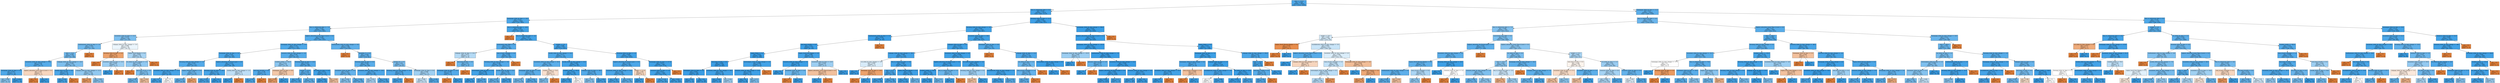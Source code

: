 digraph Tree {
node [shape=box, style="filled", color="black"] ;
0 [label="date <= 115.0\ngini = 0.166\nsamples = 26924\nvalue = [2456, 24468]", fillcolor="#399de5e5"] ;
1 [label="due_vs_submission_date <= 0.5\ngini = 0.101\nsamples = 15974\nvalue = [854, 15120]", fillcolor="#399de5f1"] ;
0 -> 1 [labeldistance=2.5, labelangle=45, headlabel="True"] ;
2 [label="homepage_clicks_by_days <= 10.5\ngini = 0.151\nsamples = 8588\nvalue = [705, 7883]", fillcolor="#399de5e8"] ;
1 -> 2 ;
3 [label="due_vs_submission_date <= -7.5\ngini = 0.229\nsamples = 2860\nvalue = [378, 2482]", fillcolor="#399de5d8"] ;
2 -> 3 ;
4 [label="oucontent_clicks_by_days <= 12.5\ngini = 0.379\nsamples = 295\nvalue = [75, 220]", fillcolor="#399de5a8"] ;
3 -> 4 ;
5 [label="ouelluminate_clicks_by_days <= 1.0\ngini = 0.345\nsamples = 257\nvalue = [57, 200]", fillcolor="#399de5b6"] ;
4 -> 5 ;
6 [label="date <= 52.0\ngini = 0.338\nsamples = 255\nvalue = [55, 200]", fillcolor="#399de5b9"] ;
5 -> 6 ;
7 [label="oucontent_clicks_by_days_change <= 10.5\ngini = 0.216\nsamples = 81\nvalue = [10, 71]", fillcolor="#399de5db"] ;
6 -> 7 ;
8 [label="homepage_clicks_by_days <= 0.5\ngini = 0.167\nsamples = 76\nvalue = [7, 69]", fillcolor="#399de5e5"] ;
7 -> 8 ;
9 [label="gini = 0.408\nsamples = 21\nvalue = [6, 15]", fillcolor="#399de599"] ;
8 -> 9 ;
10 [label="gini = 0.036\nsamples = 55\nvalue = [1, 54]", fillcolor="#399de5fa"] ;
8 -> 10 ;
11 [label="highest_education_Lower Than A Level <= 0.5\ngini = 0.48\nsamples = 5\nvalue = [3, 2]", fillcolor="#e5813955"] ;
7 -> 11 ;
12 [label="gini = 0.0\nsamples = 3\nvalue = [3, 0]", fillcolor="#e58139ff"] ;
11 -> 12 ;
13 [label="gini = 0.0\nsamples = 2\nvalue = [0, 2]", fillcolor="#399de5ff"] ;
11 -> 13 ;
14 [label="subpage_clicks_by_days_change <= -13.5\ngini = 0.383\nsamples = 174\nvalue = [45, 129]", fillcolor="#399de5a6"] ;
6 -> 14 ;
15 [label="ouwiki_clicks_by_days <= 4.5\ngini = 0.153\nsamples = 36\nvalue = [3, 33]", fillcolor="#399de5e8"] ;
14 -> 15 ;
16 [label="gini = 0.108\nsamples = 35\nvalue = [2, 33]", fillcolor="#399de5f0"] ;
15 -> 16 ;
17 [label="gini = 0.0\nsamples = 1\nvalue = [1, 0]", fillcolor="#e58139ff"] ;
15 -> 17 ;
18 [label="subpage_clicks_by_days_change <= -11.5\ngini = 0.423\nsamples = 138\nvalue = [42, 96]", fillcolor="#399de58f"] ;
14 -> 18 ;
19 [label="gini = 0.278\nsamples = 6\nvalue = [5, 1]", fillcolor="#e58139cc"] ;
18 -> 19 ;
20 [label="gini = 0.403\nsamples = 132\nvalue = [37, 95]", fillcolor="#399de59c"] ;
18 -> 20 ;
21 [label="gini = 0.0\nsamples = 2\nvalue = [2, 0]", fillcolor="#e58139ff"] ;
5 -> 21 ;
22 [label="subpage_clicks_by_days_change <= -5.0\ngini = 0.499\nsamples = 38\nvalue = [18, 20]", fillcolor="#399de519"] ;
4 -> 22 ;
23 [label="forumng_clicks_by_days <= 0.5\ngini = 0.32\nsamples = 10\nvalue = [8, 2]", fillcolor="#e58139bf"] ;
22 -> 23 ;
24 [label="gini = 0.0\nsamples = 7\nvalue = [7, 0]", fillcolor="#e58139ff"] ;
23 -> 24 ;
25 [label="oucontent_clicks_by_days <= 13.5\ngini = 0.444\nsamples = 3\nvalue = [1, 2]", fillcolor="#399de57f"] ;
23 -> 25 ;
26 [label="gini = 0.0\nsamples = 2\nvalue = [0, 2]", fillcolor="#399de5ff"] ;
25 -> 26 ;
27 [label="gini = 0.0\nsamples = 1\nvalue = [1, 0]", fillcolor="#e58139ff"] ;
25 -> 27 ;
28 [label="region_South Region <= 0.5\ngini = 0.459\nsamples = 28\nvalue = [10, 18]", fillcolor="#399de571"] ;
22 -> 28 ;
29 [label="url_clicks_by_days_change <= -1.0\ngini = 0.426\nsamples = 26\nvalue = [8, 18]", fillcolor="#399de58e"] ;
28 -> 29 ;
30 [label="gini = 0.0\nsamples = 2\nvalue = [2, 0]", fillcolor="#e58139ff"] ;
29 -> 30 ;
31 [label="age_band_35-55 <= 0.5\ngini = 0.375\nsamples = 24\nvalue = [6, 18]", fillcolor="#399de5aa"] ;
29 -> 31 ;
32 [label="gini = 0.308\nsamples = 21\nvalue = [4, 17]", fillcolor="#399de5c3"] ;
31 -> 32 ;
33 [label="gini = 0.444\nsamples = 3\nvalue = [2, 1]", fillcolor="#e581397f"] ;
31 -> 33 ;
34 [label="gini = 0.0\nsamples = 2\nvalue = [2, 0]", fillcolor="#e58139ff"] ;
28 -> 34 ;
35 [label="highest_education_Lower Than A Level <= 0.5\ngini = 0.208\nsamples = 2565\nvalue = [303, 2262]", fillcolor="#399de5dd"] ;
3 -> 35 ;
36 [label="homepage_clicks_by_days_change <= -0.5\ngini = 0.179\nsamples = 1756\nvalue = [175, 1581]", fillcolor="#399de5e3"] ;
35 -> 36 ;
37 [label="homepage_clicks_by_days <= 3.5\ngini = 0.145\nsamples = 1031\nvalue = [81, 950]", fillcolor="#399de5e9"] ;
36 -> 37 ;
38 [label="forumng_clicks_by_days_change <= -1.5\ngini = 0.207\nsamples = 273\nvalue = [32, 241]", fillcolor="#399de5dd"] ;
37 -> 38 ;
39 [label="oucontent_clicks_by_days_change <= 11.5\ngini = 0.111\nsamples = 153\nvalue = [9, 144]", fillcolor="#399de5ef"] ;
38 -> 39 ;
40 [label="gini = 0.1\nsamples = 151\nvalue = [8, 143]", fillcolor="#399de5f1"] ;
39 -> 40 ;
41 [label="gini = 0.5\nsamples = 2\nvalue = [1, 1]", fillcolor="#e5813900"] ;
39 -> 41 ;
42 [label="region_Yorkshire Region <= 0.5\ngini = 0.31\nsamples = 120\nvalue = [23, 97]", fillcolor="#399de5c3"] ;
38 -> 42 ;
43 [label="gini = 0.276\nsamples = 115\nvalue = [19, 96]", fillcolor="#399de5cd"] ;
42 -> 43 ;
44 [label="gini = 0.32\nsamples = 5\nvalue = [4, 1]", fillcolor="#e58139bf"] ;
42 -> 44 ;
45 [label="highest_education_No Formal quals <= 0.5\ngini = 0.121\nsamples = 758\nvalue = [49, 709]", fillcolor="#399de5ed"] ;
37 -> 45 ;
46 [label="forumng_clicks_by_days <= 14.5\ngini = 0.117\nsamples = 753\nvalue = [47, 706]", fillcolor="#399de5ee"] ;
45 -> 46 ;
47 [label="gini = 0.129\nsamples = 678\nvalue = [47, 631]", fillcolor="#399de5ec"] ;
46 -> 47 ;
48 [label="gini = 0.0\nsamples = 75\nvalue = [0, 75]", fillcolor="#399de5ff"] ;
46 -> 48 ;
49 [label="ouwiki_clicks_by_days_change <= -1.5\ngini = 0.48\nsamples = 5\nvalue = [2, 3]", fillcolor="#399de555"] ;
45 -> 49 ;
50 [label="gini = 0.0\nsamples = 3\nvalue = [0, 3]", fillcolor="#399de5ff"] ;
49 -> 50 ;
51 [label="gini = 0.0\nsamples = 2\nvalue = [2, 0]", fillcolor="#e58139ff"] ;
49 -> 51 ;
52 [label="resource_clicks_by_days_change <= -2.5\ngini = 0.226\nsamples = 725\nvalue = [94, 631]", fillcolor="#399de5d9"] ;
36 -> 52 ;
53 [label="studied_credits <= 105.0\ngini = 0.414\nsamples = 41\nvalue = [12, 29]", fillcolor="#399de595"] ;
52 -> 53 ;
54 [label="imd_band_80-90% <= 0.5\ngini = 0.198\nsamples = 27\nvalue = [3, 24]", fillcolor="#399de5df"] ;
53 -> 54 ;
55 [label="gini = 0.142\nsamples = 26\nvalue = [2, 24]", fillcolor="#399de5ea"] ;
54 -> 55 ;
56 [label="gini = 0.0\nsamples = 1\nvalue = [1, 0]", fillcolor="#e58139ff"] ;
54 -> 56 ;
57 [label="homepage_clicks_by_days <= 9.0\ngini = 0.459\nsamples = 14\nvalue = [9, 5]", fillcolor="#e5813971"] ;
53 -> 57 ;
58 [label="gini = 0.298\nsamples = 11\nvalue = [9, 2]", fillcolor="#e58139c6"] ;
57 -> 58 ;
59 [label="gini = 0.0\nsamples = 3\nvalue = [0, 3]", fillcolor="#399de5ff"] ;
57 -> 59 ;
60 [label="forumng_clicks_by_days <= 10.5\ngini = 0.211\nsamples = 684\nvalue = [82, 602]", fillcolor="#399de5dc"] ;
52 -> 60 ;
61 [label="weight <= 6.25\ngini = 0.234\nsamples = 577\nvalue = [78, 499]", fillcolor="#399de5d7"] ;
60 -> 61 ;
62 [label="gini = 0.141\nsamples = 196\nvalue = [15, 181]", fillcolor="#399de5ea"] ;
61 -> 62 ;
63 [label="gini = 0.276\nsamples = 381\nvalue = [63, 318]", fillcolor="#399de5cc"] ;
61 -> 63 ;
64 [label="url_clicks_by_days <= 6.5\ngini = 0.072\nsamples = 107\nvalue = [4, 103]", fillcolor="#399de5f5"] ;
60 -> 64 ;
65 [label="gini = 0.038\nsamples = 104\nvalue = [2, 102]", fillcolor="#399de5fa"] ;
64 -> 65 ;
66 [label="gini = 0.444\nsamples = 3\nvalue = [2, 1]", fillcolor="#e581397f"] ;
64 -> 66 ;
67 [label="ouelluminate_clicks_by_days_change <= -6.5\ngini = 0.266\nsamples = 809\nvalue = [128, 681]", fillcolor="#399de5cf"] ;
35 -> 67 ;
68 [label="gini = 0.0\nsamples = 2\nvalue = [2, 0]", fillcolor="#e58139ff"] ;
67 -> 68 ;
69 [label="disability_Y <= 0.5\ngini = 0.264\nsamples = 807\nvalue = [126, 681]", fillcolor="#399de5d0"] ;
67 -> 69 ;
70 [label="forumng_clicks_by_days <= 0.5\ngini = 0.242\nsamples = 697\nvalue = [98, 599]", fillcolor="#399de5d5"] ;
69 -> 70 ;
71 [label="oucontent_clicks_by_days <= 0.5\ngini = 0.287\nsamples = 409\nvalue = [71, 338]", fillcolor="#399de5c9"] ;
70 -> 71 ;
72 [label="gini = 0.404\nsamples = 89\nvalue = [25, 64]", fillcolor="#399de59b"] ;
71 -> 72 ;
73 [label="gini = 0.246\nsamples = 320\nvalue = [46, 274]", fillcolor="#399de5d4"] ;
71 -> 73 ;
74 [label="oucontent_clicks_by_days_change <= -20.5\ngini = 0.17\nsamples = 288\nvalue = [27, 261]", fillcolor="#399de5e5"] ;
70 -> 74 ;
75 [label="gini = 0.455\nsamples = 20\nvalue = [7, 13]", fillcolor="#399de576"] ;
74 -> 75 ;
76 [label="gini = 0.138\nsamples = 268\nvalue = [20, 248]", fillcolor="#399de5ea"] ;
74 -> 76 ;
77 [label="gender_M <= 0.5\ngini = 0.38\nsamples = 110\nvalue = [28, 82]", fillcolor="#399de5a8"] ;
69 -> 77 ;
78 [label="forumng_clicks_by_days_change <= 14.5\ngini = 0.184\nsamples = 39\nvalue = [4, 35]", fillcolor="#399de5e2"] ;
77 -> 78 ;
79 [label="gini = 0.102\nsamples = 37\nvalue = [2, 35]", fillcolor="#399de5f0"] ;
78 -> 79 ;
80 [label="gini = 0.0\nsamples = 2\nvalue = [2, 0]", fillcolor="#e58139ff"] ;
78 -> 80 ;
81 [label="homepage_clicks_by_days <= 8.5\ngini = 0.448\nsamples = 71\nvalue = [24, 47]", fillcolor="#399de57d"] ;
77 -> 81 ;
82 [label="gini = 0.486\nsamples = 53\nvalue = [22, 31]", fillcolor="#399de54a"] ;
81 -> 82 ;
83 [label="gini = 0.198\nsamples = 18\nvalue = [2, 16]", fillcolor="#399de5df"] ;
81 -> 83 ;
84 [label="due_vs_submission_date <= -40.5\ngini = 0.108\nsamples = 5728\nvalue = [327, 5401]", fillcolor="#399de5f0"] ;
2 -> 84 ;
85 [label="gini = 0.0\nsamples = 3\nvalue = [3, 0]", fillcolor="#e58139ff"] ;
84 -> 85 ;
86 [label="due_vs_submission_date <= -4.5\ngini = 0.107\nsamples = 5725\nvalue = [324, 5401]", fillcolor="#399de5f0"] ;
84 -> 86 ;
87 [label="assessment_type_TMA <= 0.5\ngini = 0.212\nsamples = 414\nvalue = [50, 364]", fillcolor="#399de5dc"] ;
86 -> 87 ;
88 [label="subpage_clicks_by_days <= 10.5\ngini = 0.473\nsamples = 13\nvalue = [5, 8]", fillcolor="#399de560"] ;
87 -> 88 ;
89 [label="gini = 0.0\nsamples = 3\nvalue = [3, 0]", fillcolor="#e58139ff"] ;
88 -> 89 ;
90 [label="imd_band_80-90% <= 0.5\ngini = 0.32\nsamples = 10\nvalue = [2, 8]", fillcolor="#399de5bf"] ;
88 -> 90 ;
91 [label="homepage_clicks_by_days <= 13.5\ngini = 0.198\nsamples = 9\nvalue = [1, 8]", fillcolor="#399de5df"] ;
90 -> 91 ;
92 [label="gini = 0.0\nsamples = 1\nvalue = [1, 0]", fillcolor="#e58139ff"] ;
91 -> 92 ;
93 [label="gini = 0.0\nsamples = 8\nvalue = [0, 8]", fillcolor="#399de5ff"] ;
91 -> 93 ;
94 [label="gini = 0.0\nsamples = 1\nvalue = [1, 0]", fillcolor="#e58139ff"] ;
90 -> 94 ;
95 [label="num_of_prev_attempts <= 4.5\ngini = 0.199\nsamples = 401\nvalue = [45, 356]", fillcolor="#399de5df"] ;
87 -> 95 ;
96 [label="forumng_clicks_by_days_change <= -8.5\ngini = 0.196\nsamples = 400\nvalue = [44, 356]", fillcolor="#399de5df"] ;
95 -> 96 ;
97 [label="externalquiz_clicks_by_days <= 0.5\ngini = 0.066\nsamples = 88\nvalue = [3, 85]", fillcolor="#399de5f6"] ;
96 -> 97 ;
98 [label="gini = 0.0\nsamples = 61\nvalue = [0, 61]", fillcolor="#399de5ff"] ;
97 -> 98 ;
99 [label="gini = 0.198\nsamples = 27\nvalue = [3, 24]", fillcolor="#399de5df"] ;
97 -> 99 ;
100 [label="ouwiki_clicks_by_days <= 6.5\ngini = 0.228\nsamples = 312\nvalue = [41, 271]", fillcolor="#399de5d8"] ;
96 -> 100 ;
101 [label="gini = 0.278\nsamples = 216\nvalue = [36, 180]", fillcolor="#399de5cc"] ;
100 -> 101 ;
102 [label="gini = 0.099\nsamples = 96\nvalue = [5, 91]", fillcolor="#399de5f1"] ;
100 -> 102 ;
103 [label="gini = 0.0\nsamples = 1\nvalue = [1, 0]", fillcolor="#e58139ff"] ;
95 -> 103 ;
104 [label="weight <= 2.5\ngini = 0.098\nsamples = 5311\nvalue = [274, 5037]", fillcolor="#399de5f1"] ;
86 -> 104 ;
105 [label="ouwiki_clicks_by_days_change <= 10.5\ngini = 0.177\nsamples = 752\nvalue = [74, 678]", fillcolor="#399de5e3"] ;
104 -> 105 ;
106 [label="oucontent_clicks_by_days_change <= 50.5\ngini = 0.25\nsamples = 383\nvalue = [56, 327]", fillcolor="#399de5d3"] ;
105 -> 106 ;
107 [label="homepage_clicks_by_days <= 15.5\ngini = 0.238\nsamples = 376\nvalue = [52, 324]", fillcolor="#399de5d6"] ;
106 -> 107 ;
108 [label="gini = 0.347\nsamples = 85\nvalue = [19, 66]", fillcolor="#399de5b6"] ;
107 -> 108 ;
109 [label="gini = 0.201\nsamples = 291\nvalue = [33, 258]", fillcolor="#399de5de"] ;
107 -> 109 ;
110 [label="studied_credits <= 75.0\ngini = 0.49\nsamples = 7\nvalue = [4, 3]", fillcolor="#e5813940"] ;
106 -> 110 ;
111 [label="gini = 0.375\nsamples = 4\nvalue = [1, 3]", fillcolor="#399de5aa"] ;
110 -> 111 ;
112 [label="gini = 0.0\nsamples = 3\nvalue = [3, 0]", fillcolor="#e58139ff"] ;
110 -> 112 ;
113 [label="ouwiki_clicks_by_days_change <= 33.5\ngini = 0.093\nsamples = 369\nvalue = [18, 351]", fillcolor="#399de5f2"] ;
105 -> 113 ;
114 [label="studied_credits <= 255.0\ngini = 0.055\nsamples = 283\nvalue = [8, 275]", fillcolor="#399de5f8"] ;
113 -> 114 ;
115 [label="gini = 0.049\nsamples = 281\nvalue = [7, 274]", fillcolor="#399de5f8"] ;
114 -> 115 ;
116 [label="gini = 0.5\nsamples = 2\nvalue = [1, 1]", fillcolor="#e5813900"] ;
114 -> 116 ;
117 [label="subpage_clicks_by_days <= 36.5\ngini = 0.206\nsamples = 86\nvalue = [10, 76]", fillcolor="#399de5dd"] ;
113 -> 117 ;
118 [label="gini = 0.403\nsamples = 25\nvalue = [7, 18]", fillcolor="#399de59c"] ;
117 -> 118 ;
119 [label="gini = 0.094\nsamples = 61\nvalue = [3, 58]", fillcolor="#399de5f2"] ;
117 -> 119 ;
120 [label="forumng_clicks_by_days <= 1.5\ngini = 0.084\nsamples = 4559\nvalue = [200, 4359]", fillcolor="#399de5f3"] ;
104 -> 120 ;
121 [label="highest_education_No Formal quals <= 0.5\ngini = 0.151\nsamples = 692\nvalue = [57, 635]", fillcolor="#399de5e8"] ;
120 -> 121 ;
122 [label="oucontent_clicks_by_days_change <= 13.5\ngini = 0.145\nsamples = 687\nvalue = [54, 633]", fillcolor="#399de5e9"] ;
121 -> 122 ;
123 [label="gini = 0.104\nsamples = 507\nvalue = [28, 479]", fillcolor="#399de5f0"] ;
122 -> 123 ;
124 [label="gini = 0.247\nsamples = 180\nvalue = [26, 154]", fillcolor="#399de5d4"] ;
122 -> 124 ;
125 [label="weight <= 11.25\ngini = 0.48\nsamples = 5\nvalue = [3, 2]", fillcolor="#e5813955"] ;
121 -> 125 ;
126 [label="gini = 0.0\nsamples = 2\nvalue = [0, 2]", fillcolor="#399de5ff"] ;
125 -> 126 ;
127 [label="gini = 0.0\nsamples = 3\nvalue = [3, 0]", fillcolor="#e58139ff"] ;
125 -> 127 ;
128 [label="homepage_clicks_by_days <= 577.0\ngini = 0.071\nsamples = 3867\nvalue = [143, 3724]", fillcolor="#399de5f5"] ;
120 -> 128 ;
129 [label="resource_clicks_by_days <= 2.5\ngini = 0.071\nsamples = 3866\nvalue = [142, 3724]", fillcolor="#399de5f5"] ;
128 -> 129 ;
130 [label="gini = 0.118\nsamples = 953\nvalue = [60, 893]", fillcolor="#399de5ee"] ;
129 -> 130 ;
131 [label="gini = 0.055\nsamples = 2913\nvalue = [82, 2831]", fillcolor="#399de5f8"] ;
129 -> 131 ;
132 [label="gini = 0.0\nsamples = 1\nvalue = [1, 0]", fillcolor="#e58139ff"] ;
128 -> 132 ;
133 [label="forumng_clicks_by_days <= 11.5\ngini = 0.04\nsamples = 7386\nvalue = [149, 7237]", fillcolor="#399de5fa"] ;
1 -> 133 ;
134 [label="forumng_clicks_by_days_change <= -9.5\ngini = 0.067\nsamples = 3105\nvalue = [108, 2997]", fillcolor="#399de5f6"] ;
133 -> 134 ;
135 [label="ouelluminate_clicks_by_days <= 3.5\ngini = 0.024\nsamples = 754\nvalue = [9, 745]", fillcolor="#399de5fc"] ;
134 -> 135 ;
136 [label="imd_band_50-60% <= 0.5\ngini = 0.021\nsamples = 753\nvalue = [8, 745]", fillcolor="#399de5fc"] ;
135 -> 136 ;
137 [label="region_Wales <= 0.5\ngini = 0.014\nsamples = 689\nvalue = [5, 684]", fillcolor="#399de5fd"] ;
136 -> 137 ;
138 [label="imd_band_10-20% <= 0.5\ngini = 0.009\nsamples = 646\nvalue = [3, 643]", fillcolor="#399de5fe"] ;
137 -> 138 ;
139 [label="homepage_clicks_by_days <= 3.5\ngini = 0.003\nsamples = 598\nvalue = [1, 597]", fillcolor="#399de5ff"] ;
138 -> 139 ;
140 [label="gini = 0.059\nsamples = 33\nvalue = [1, 32]", fillcolor="#399de5f7"] ;
139 -> 140 ;
141 [label="gini = 0.0\nsamples = 565\nvalue = [0, 565]", fillcolor="#399de5ff"] ;
139 -> 141 ;
142 [label="oucontent_clicks_by_days_change <= 26.5\ngini = 0.08\nsamples = 48\nvalue = [2, 46]", fillcolor="#399de5f4"] ;
138 -> 142 ;
143 [label="gini = 0.043\nsamples = 45\nvalue = [1, 44]", fillcolor="#399de5f9"] ;
142 -> 143 ;
144 [label="gini = 0.444\nsamples = 3\nvalue = [1, 2]", fillcolor="#399de57f"] ;
142 -> 144 ;
145 [label="externalquiz_clicks_by_days_change <= 2.5\ngini = 0.089\nsamples = 43\nvalue = [2, 41]", fillcolor="#399de5f3"] ;
137 -> 145 ;
146 [label="resource_clicks_by_days_change <= 10.5\ngini = 0.046\nsamples = 42\nvalue = [1, 41]", fillcolor="#399de5f9"] ;
145 -> 146 ;
147 [label="gini = 0.0\nsamples = 38\nvalue = [0, 38]", fillcolor="#399de5ff"] ;
146 -> 147 ;
148 [label="gini = 0.375\nsamples = 4\nvalue = [1, 3]", fillcolor="#399de5aa"] ;
146 -> 148 ;
149 [label="gini = 0.0\nsamples = 1\nvalue = [1, 0]", fillcolor="#e58139ff"] ;
145 -> 149 ;
150 [label="region_South East Region <= 0.5\ngini = 0.089\nsamples = 64\nvalue = [3, 61]", fillcolor="#399de5f2"] ;
136 -> 150 ;
151 [label="resource_clicks_by_days_change <= 7.5\ngini = 0.034\nsamples = 58\nvalue = [1, 57]", fillcolor="#399de5fb"] ;
150 -> 151 ;
152 [label="gini = 0.0\nsamples = 53\nvalue = [0, 53]", fillcolor="#399de5ff"] ;
151 -> 152 ;
153 [label="oucontent_clicks_by_days <= 4.5\ngini = 0.32\nsamples = 5\nvalue = [1, 4]", fillcolor="#399de5bf"] ;
151 -> 153 ;
154 [label="gini = 0.0\nsamples = 1\nvalue = [1, 0]", fillcolor="#e58139ff"] ;
153 -> 154 ;
155 [label="gini = 0.0\nsamples = 4\nvalue = [0, 4]", fillcolor="#399de5ff"] ;
153 -> 155 ;
156 [label="oucontent_clicks_by_days <= 13.0\ngini = 0.444\nsamples = 6\nvalue = [2, 4]", fillcolor="#399de57f"] ;
150 -> 156 ;
157 [label="highest_education_Lower Than A Level <= 0.5\ngini = 0.444\nsamples = 3\nvalue = [2, 1]", fillcolor="#e581397f"] ;
156 -> 157 ;
158 [label="gini = 0.0\nsamples = 1\nvalue = [0, 1]", fillcolor="#399de5ff"] ;
157 -> 158 ;
159 [label="gini = 0.0\nsamples = 2\nvalue = [2, 0]", fillcolor="#e58139ff"] ;
157 -> 159 ;
160 [label="gini = 0.0\nsamples = 3\nvalue = [0, 3]", fillcolor="#399de5ff"] ;
156 -> 160 ;
161 [label="gini = 0.0\nsamples = 1\nvalue = [1, 0]", fillcolor="#e58139ff"] ;
135 -> 161 ;
162 [label="oucontent_clicks_by_days <= 39.5\ngini = 0.081\nsamples = 2351\nvalue = [99, 2252]", fillcolor="#399de5f4"] ;
134 -> 162 ;
163 [label="subpage_clicks_by_days <= 4.5\ngini = 0.072\nsamples = 2210\nvalue = [83, 2127]", fillcolor="#399de5f5"] ;
162 -> 163 ;
164 [label="subpage_clicks_by_days_change <= -30.0\ngini = 0.098\nsamples = 1023\nvalue = [53, 970]", fillcolor="#399de5f1"] ;
163 -> 164 ;
165 [label="url_clicks_by_days_change <= -2.5\ngini = 0.494\nsamples = 9\nvalue = [4, 5]", fillcolor="#399de533"] ;
164 -> 165 ;
166 [label="gini = 0.0\nsamples = 4\nvalue = [0, 4]", fillcolor="#399de5ff"] ;
165 -> 166 ;
167 [label="homepage_clicks_by_days <= 18.5\ngini = 0.32\nsamples = 5\nvalue = [4, 1]", fillcolor="#e58139bf"] ;
165 -> 167 ;
168 [label="gini = 0.0\nsamples = 4\nvalue = [4, 0]", fillcolor="#e58139ff"] ;
167 -> 168 ;
169 [label="gini = 0.0\nsamples = 1\nvalue = [0, 1]", fillcolor="#399de5ff"] ;
167 -> 169 ;
170 [label="due_vs_submission_date <= 9.5\ngini = 0.092\nsamples = 1014\nvalue = [49, 965]", fillcolor="#399de5f2"] ;
164 -> 170 ;
171 [label="date <= 47.0\ngini = 0.121\nsamples = 634\nvalue = [41, 593]", fillcolor="#399de5ed"] ;
170 -> 171 ;
172 [label="gini = 0.063\nsamples = 246\nvalue = [8, 238]", fillcolor="#399de5f6"] ;
171 -> 172 ;
173 [label="gini = 0.156\nsamples = 388\nvalue = [33, 355]", fillcolor="#399de5e7"] ;
171 -> 173 ;
174 [label="region_Yorkshire Region <= 0.5\ngini = 0.041\nsamples = 380\nvalue = [8, 372]", fillcolor="#399de5fa"] ;
170 -> 174 ;
175 [label="gini = 0.032\nsamples = 370\nvalue = [6, 364]", fillcolor="#399de5fb"] ;
174 -> 175 ;
176 [label="gini = 0.32\nsamples = 10\nvalue = [2, 8]", fillcolor="#399de5bf"] ;
174 -> 176 ;
177 [label="oucontent_clicks_by_days_change <= 4.5\ngini = 0.049\nsamples = 1187\nvalue = [30, 1157]", fillcolor="#399de5f8"] ;
163 -> 177 ;
178 [label="highest_education_No Formal quals <= 0.5\ngini = 0.028\nsamples = 705\nvalue = [10, 695]", fillcolor="#399de5fb"] ;
177 -> 178 ;
179 [label="studied_credits <= 205.0\ngini = 0.025\nsamples = 700\nvalue = [9, 691]", fillcolor="#399de5fc"] ;
178 -> 179 ;
180 [label="gini = 0.023\nsamples = 695\nvalue = [8, 687]", fillcolor="#399de5fc"] ;
179 -> 180 ;
181 [label="gini = 0.32\nsamples = 5\nvalue = [1, 4]", fillcolor="#399de5bf"] ;
179 -> 181 ;
182 [label="due_vs_submission_date <= 1.5\ngini = 0.32\nsamples = 5\nvalue = [1, 4]", fillcolor="#399de5bf"] ;
178 -> 182 ;
183 [label="gini = 0.0\nsamples = 4\nvalue = [0, 4]", fillcolor="#399de5ff"] ;
182 -> 183 ;
184 [label="gini = 0.0\nsamples = 1\nvalue = [1, 0]", fillcolor="#e58139ff"] ;
182 -> 184 ;
185 [label="url_clicks_by_days_change <= -3.5\ngini = 0.08\nsamples = 482\nvalue = [20, 462]", fillcolor="#399de5f4"] ;
177 -> 185 ;
186 [label="forumng_clicks_by_days_change <= 0.5\ngini = 0.444\nsamples = 6\nvalue = [2, 4]", fillcolor="#399de57f"] ;
185 -> 186 ;
187 [label="gini = 0.444\nsamples = 3\nvalue = [2, 1]", fillcolor="#e581397f"] ;
186 -> 187 ;
188 [label="gini = 0.0\nsamples = 3\nvalue = [0, 3]", fillcolor="#399de5ff"] ;
186 -> 188 ;
189 [label="oucollaborate_clicks_by_days_change <= 1.5\ngini = 0.073\nsamples = 476\nvalue = [18, 458]", fillcolor="#399de5f5"] ;
185 -> 189 ;
190 [label="gini = 0.061\nsamples = 447\nvalue = [14, 433]", fillcolor="#399de5f7"] ;
189 -> 190 ;
191 [label="gini = 0.238\nsamples = 29\nvalue = [4, 25]", fillcolor="#399de5d6"] ;
189 -> 191 ;
192 [label="homepage_clicks_by_days <= 6.0\ngini = 0.201\nsamples = 141\nvalue = [16, 125]", fillcolor="#399de5de"] ;
162 -> 192 ;
193 [label="gini = 0.0\nsamples = 3\nvalue = [3, 0]", fillcolor="#e58139ff"] ;
192 -> 193 ;
194 [label="subpage_clicks_by_days <= 12.5\ngini = 0.171\nsamples = 138\nvalue = [13, 125]", fillcolor="#399de5e4"] ;
192 -> 194 ;
195 [label="url_clicks_by_days <= 5.5\ngini = 0.32\nsamples = 60\nvalue = [12, 48]", fillcolor="#399de5bf"] ;
194 -> 195 ;
196 [label="num_of_prev_attempts <= 1.5\ngini = 0.285\nsamples = 58\nvalue = [10, 48]", fillcolor="#399de5ca"] ;
195 -> 196 ;
197 [label="gini = 0.266\nsamples = 57\nvalue = [9, 48]", fillcolor="#399de5cf"] ;
196 -> 197 ;
198 [label="gini = 0.0\nsamples = 1\nvalue = [1, 0]", fillcolor="#e58139ff"] ;
196 -> 198 ;
199 [label="gini = 0.0\nsamples = 2\nvalue = [2, 0]", fillcolor="#e58139ff"] ;
195 -> 199 ;
200 [label="externalquiz_clicks_by_days_change <= 6.5\ngini = 0.025\nsamples = 78\nvalue = [1, 77]", fillcolor="#399de5fc"] ;
194 -> 200 ;
201 [label="gini = 0.0\nsamples = 77\nvalue = [0, 77]", fillcolor="#399de5ff"] ;
200 -> 201 ;
202 [label="gini = 0.0\nsamples = 1\nvalue = [1, 0]", fillcolor="#e58139ff"] ;
200 -> 202 ;
203 [label="homepage_clicks_by_days_change <= 394.0\ngini = 0.019\nsamples = 4281\nvalue = [41, 4240]", fillcolor="#399de5fd"] ;
133 -> 203 ;
204 [label="highest_education_Lower Than A Level <= 0.5\ngini = 0.019\nsamples = 4280\nvalue = [40, 4240]", fillcolor="#399de5fd"] ;
203 -> 204 ;
205 [label="homepage_clicks_by_days_change <= -121.0\ngini = 0.01\nsamples = 2956\nvalue = [15, 2941]", fillcolor="#399de5fe"] ;
204 -> 205 ;
206 [label="homepage_clicks_by_days_change <= -132.0\ngini = 0.444\nsamples = 3\nvalue = [1, 2]", fillcolor="#399de57f"] ;
205 -> 206 ;
207 [label="gini = 0.0\nsamples = 2\nvalue = [0, 2]", fillcolor="#399de5ff"] ;
206 -> 207 ;
208 [label="gini = 0.0\nsamples = 1\nvalue = [1, 0]", fillcolor="#e58139ff"] ;
206 -> 208 ;
209 [label="ouelluminate_clicks_by_days_change <= -7.5\ngini = 0.009\nsamples = 2953\nvalue = [14, 2939]", fillcolor="#399de5fe"] ;
205 -> 209 ;
210 [label="glossary_clicks_by_days <= 3.0\ngini = 0.278\nsamples = 6\nvalue = [1, 5]", fillcolor="#399de5cc"] ;
209 -> 210 ;
211 [label="gini = 0.0\nsamples = 5\nvalue = [0, 5]", fillcolor="#399de5ff"] ;
210 -> 211 ;
212 [label="gini = 0.0\nsamples = 1\nvalue = [1, 0]", fillcolor="#e58139ff"] ;
210 -> 212 ;
213 [label="oucontent_clicks_by_days_change <= 15.5\ngini = 0.009\nsamples = 2947\nvalue = [13, 2934]", fillcolor="#399de5fe"] ;
209 -> 213 ;
214 [label="highest_education_No Formal quals <= 0.5\ngini = 0.005\nsamples = 2434\nvalue = [6, 2428]", fillcolor="#399de5fe"] ;
213 -> 214 ;
215 [label="gini = 0.004\nsamples = 2418\nvalue = [5, 2413]", fillcolor="#399de5fe"] ;
214 -> 215 ;
216 [label="gini = 0.117\nsamples = 16\nvalue = [1, 15]", fillcolor="#399de5ee"] ;
214 -> 216 ;
217 [label="resource_clicks_by_days_change <= 4.5\ngini = 0.027\nsamples = 513\nvalue = [7, 506]", fillcolor="#399de5fb"] ;
213 -> 217 ;
218 [label="gini = 0.051\nsamples = 268\nvalue = [7, 261]", fillcolor="#399de5f8"] ;
217 -> 218 ;
219 [label="gini = 0.0\nsamples = 245\nvalue = [0, 245]", fillcolor="#399de5ff"] ;
217 -> 219 ;
220 [label="region_Wales <= 0.5\ngini = 0.037\nsamples = 1324\nvalue = [25, 1299]", fillcolor="#399de5fa"] ;
204 -> 220 ;
221 [label="homepage_clicks_by_days <= 7.5\ngini = 0.031\nsamples = 1265\nvalue = [20, 1245]", fillcolor="#399de5fb"] ;
220 -> 221 ;
222 [label="homepage_clicks_by_days_change <= 6.5\ngini = 0.175\nsamples = 31\nvalue = [3, 28]", fillcolor="#399de5e4"] ;
221 -> 222 ;
223 [label="oucontent_clicks_by_days_change <= 55.5\ngini = 0.069\nsamples = 28\nvalue = [1, 27]", fillcolor="#399de5f6"] ;
222 -> 223 ;
224 [label="gini = 0.0\nsamples = 27\nvalue = [0, 27]", fillcolor="#399de5ff"] ;
223 -> 224 ;
225 [label="gini = 0.0\nsamples = 1\nvalue = [1, 0]", fillcolor="#e58139ff"] ;
223 -> 225 ;
226 [label="num_of_prev_attempts <= 0.5\ngini = 0.444\nsamples = 3\nvalue = [2, 1]", fillcolor="#e581397f"] ;
222 -> 226 ;
227 [label="gini = 0.0\nsamples = 2\nvalue = [2, 0]", fillcolor="#e58139ff"] ;
226 -> 227 ;
228 [label="gini = 0.0\nsamples = 1\nvalue = [0, 1]", fillcolor="#399de5ff"] ;
226 -> 228 ;
229 [label="subpage_clicks_by_days <= 1.5\ngini = 0.027\nsamples = 1234\nvalue = [17, 1217]", fillcolor="#399de5fb"] ;
221 -> 229 ;
230 [label="oucollaborate_clicks_by_days_change <= -4.5\ngini = 0.112\nsamples = 67\nvalue = [4, 63]", fillcolor="#399de5ef"] ;
229 -> 230 ;
231 [label="gini = 0.5\nsamples = 2\nvalue = [1, 1]", fillcolor="#e5813900"] ;
230 -> 231 ;
232 [label="gini = 0.088\nsamples = 65\nvalue = [3, 62]", fillcolor="#399de5f3"] ;
230 -> 232 ;
233 [label="url_clicks_by_days <= 25.5\ngini = 0.022\nsamples = 1167\nvalue = [13, 1154]", fillcolor="#399de5fc"] ;
229 -> 233 ;
234 [label="gini = 0.018\nsamples = 1124\nvalue = [10, 1114]", fillcolor="#399de5fd"] ;
233 -> 234 ;
235 [label="gini = 0.13\nsamples = 43\nvalue = [3, 40]", fillcolor="#399de5ec"] ;
233 -> 235 ;
236 [label="subpage_clicks_by_days_change <= 104.5\ngini = 0.155\nsamples = 59\nvalue = [5, 54]", fillcolor="#399de5e7"] ;
220 -> 236 ;
237 [label="date <= 33.0\ngini = 0.128\nsamples = 58\nvalue = [4, 54]", fillcolor="#399de5ec"] ;
236 -> 237 ;
238 [label="imd_band_70-80% <= 0.5\ngini = 0.231\nsamples = 30\nvalue = [4, 26]", fillcolor="#399de5d8"] ;
237 -> 238 ;
239 [label="gini = 0.185\nsamples = 29\nvalue = [3, 26]", fillcolor="#399de5e2"] ;
238 -> 239 ;
240 [label="gini = 0.0\nsamples = 1\nvalue = [1, 0]", fillcolor="#e58139ff"] ;
238 -> 240 ;
241 [label="gini = 0.0\nsamples = 28\nvalue = [0, 28]", fillcolor="#399de5ff"] ;
237 -> 241 ;
242 [label="gini = 0.0\nsamples = 1\nvalue = [1, 0]", fillcolor="#e58139ff"] ;
236 -> 242 ;
243 [label="gini = 0.0\nsamples = 1\nvalue = [1, 0]", fillcolor="#e58139ff"] ;
203 -> 243 ;
244 [label="homepage_clicks_by_days <= 11.5\ngini = 0.25\nsamples = 10950\nvalue = [1602, 9348]", fillcolor="#399de5d3"] ;
0 -> 244 [labeldistance=2.5, labelangle=-45, headlabel="False"] ;
245 [label="due_vs_submission_date <= 0.5\ngini = 0.319\nsamples = 5188\nvalue = [1034, 4154]", fillcolor="#399de5c0"] ;
244 -> 245 ;
246 [label="due_vs_submission_date <= -7.5\ngini = 0.396\nsamples = 2497\nvalue = [678, 1819]", fillcolor="#399de5a0"] ;
245 -> 246 ;
247 [label="weight <= 10.5\ngini = 0.493\nsamples = 268\nvalue = [118, 150]", fillcolor="#399de536"] ;
246 -> 247 ;
248 [label="region_North Western Region <= 0.5\ngini = 0.165\nsamples = 11\nvalue = [10, 1]", fillcolor="#e58139e6"] ;
247 -> 248 ;
249 [label="gini = 0.0\nsamples = 10\nvalue = [10, 0]", fillcolor="#e58139ff"] ;
248 -> 249 ;
250 [label="gini = 0.0\nsamples = 1\nvalue = [0, 1]", fillcolor="#399de5ff"] ;
248 -> 250 ;
251 [label="oucollaborate_clicks_by_days_change <= -0.5\ngini = 0.487\nsamples = 257\nvalue = [108, 149]", fillcolor="#399de546"] ;
247 -> 251 ;
252 [label="highest_education_Lower Than A Level <= 0.5\ngini = 0.227\nsamples = 23\nvalue = [3, 20]", fillcolor="#399de5d9"] ;
251 -> 252 ;
253 [label="gini = 0.0\nsamples = 18\nvalue = [0, 18]", fillcolor="#399de5ff"] ;
252 -> 253 ;
254 [label="subpage_clicks_by_days_change <= -2.5\ngini = 0.48\nsamples = 5\nvalue = [3, 2]", fillcolor="#e5813955"] ;
252 -> 254 ;
255 [label="gini = 0.0\nsamples = 2\nvalue = [0, 2]", fillcolor="#399de5ff"] ;
254 -> 255 ;
256 [label="gini = 0.0\nsamples = 3\nvalue = [3, 0]", fillcolor="#e58139ff"] ;
254 -> 256 ;
257 [label="oucontent_clicks_by_days_change <= 4.5\ngini = 0.495\nsamples = 234\nvalue = [105, 129]", fillcolor="#399de52f"] ;
251 -> 257 ;
258 [label="num_of_prev_attempts <= 2.5\ngini = 0.484\nsamples = 200\nvalue = [82, 118]", fillcolor="#399de54e"] ;
257 -> 258 ;
259 [label="externalquiz_clicks_by_days_change <= 0.5\ngini = 0.478\nsamples = 195\nvalue = [77, 118]", fillcolor="#399de559"] ;
258 -> 259 ;
260 [label="gini = 0.47\nsamples = 188\nvalue = [71, 117]", fillcolor="#399de564"] ;
259 -> 260 ;
261 [label="gini = 0.245\nsamples = 7\nvalue = [6, 1]", fillcolor="#e58139d4"] ;
259 -> 261 ;
262 [label="gini = 0.0\nsamples = 5\nvalue = [5, 0]", fillcolor="#e58139ff"] ;
258 -> 262 ;
263 [label="homepage_clicks_by_days_change <= -4.5\ngini = 0.438\nsamples = 34\nvalue = [23, 11]", fillcolor="#e5813985"] ;
257 -> 263 ;
264 [label="gini = 0.0\nsamples = 4\nvalue = [0, 4]", fillcolor="#399de5ff"] ;
263 -> 264 ;
265 [label="region_North Region <= 0.5\ngini = 0.358\nsamples = 30\nvalue = [23, 7]", fillcolor="#e58139b1"] ;
263 -> 265 ;
266 [label="gini = 0.293\nsamples = 28\nvalue = [23, 5]", fillcolor="#e58139c8"] ;
265 -> 266 ;
267 [label="gini = 0.0\nsamples = 2\nvalue = [0, 2]", fillcolor="#399de5ff"] ;
265 -> 267 ;
268 [label="assessment_type_TMA <= 0.5\ngini = 0.376\nsamples = 2229\nvalue = [560, 1669]", fillcolor="#399de5a9"] ;
246 -> 268 ;
269 [label="highest_education_No Formal quals <= 0.5\ngini = 0.254\nsamples = 515\nvalue = [77, 438]", fillcolor="#399de5d2"] ;
268 -> 269 ;
270 [label="oucontent_clicks_by_days_change <= 2.5\ngini = 0.25\nsamples = 513\nvalue = [75, 438]", fillcolor="#399de5d3"] ;
269 -> 270 ;
271 [label="region_North Western Region <= 0.5\ngini = 0.275\nsamples = 449\nvalue = [74, 375]", fillcolor="#399de5cd"] ;
270 -> 271 ;
272 [label="ouelluminate_clicks_by_days_change <= 3.5\ngini = 0.254\nsamples = 416\nvalue = [62, 354]", fillcolor="#399de5d2"] ;
271 -> 272 ;
273 [label="gini = 0.248\nsamples = 413\nvalue = [60, 353]", fillcolor="#399de5d4"] ;
272 -> 273 ;
274 [label="gini = 0.444\nsamples = 3\nvalue = [2, 1]", fillcolor="#e581397f"] ;
272 -> 274 ;
275 [label="num_of_prev_attempts <= 0.5\ngini = 0.463\nsamples = 33\nvalue = [12, 21]", fillcolor="#399de56d"] ;
271 -> 275 ;
276 [label="gini = 0.42\nsamples = 30\nvalue = [9, 21]", fillcolor="#399de592"] ;
275 -> 276 ;
277 [label="gini = 0.0\nsamples = 3\nvalue = [3, 0]", fillcolor="#e58139ff"] ;
275 -> 277 ;
278 [label="forumng_clicks_by_days_change <= 29.5\ngini = 0.031\nsamples = 64\nvalue = [1, 63]", fillcolor="#399de5fb"] ;
270 -> 278 ;
279 [label="gini = 0.0\nsamples = 62\nvalue = [0, 62]", fillcolor="#399de5ff"] ;
278 -> 279 ;
280 [label="resource_clicks_by_days <= 1.0\ngini = 0.5\nsamples = 2\nvalue = [1, 1]", fillcolor="#e5813900"] ;
278 -> 280 ;
281 [label="gini = 0.0\nsamples = 1\nvalue = [1, 0]", fillcolor="#e58139ff"] ;
280 -> 281 ;
282 [label="gini = 0.0\nsamples = 1\nvalue = [0, 1]", fillcolor="#399de5ff"] ;
280 -> 282 ;
283 [label="gini = 0.0\nsamples = 2\nvalue = [2, 0]", fillcolor="#e58139ff"] ;
269 -> 283 ;
284 [label="highest_education_Lower Than A Level <= 0.5\ngini = 0.405\nsamples = 1714\nvalue = [483, 1231]", fillcolor="#399de59b"] ;
268 -> 284 ;
285 [label="url_clicks_by_days <= 0.5\ngini = 0.373\nsamples = 1202\nvalue = [298, 904]", fillcolor="#399de5ab"] ;
284 -> 285 ;
286 [label="date <= 197.5\ngini = 0.407\nsamples = 855\nvalue = [243, 612]", fillcolor="#399de59a"] ;
285 -> 286 ;
287 [label="resource_clicks_by_days_change <= -1.5\ngini = 0.382\nsamples = 715\nvalue = [184, 531]", fillcolor="#399de5a7"] ;
286 -> 287 ;
288 [label="gini = 0.284\nsamples = 216\nvalue = [37, 179]", fillcolor="#399de5ca"] ;
287 -> 288 ;
289 [label="gini = 0.416\nsamples = 499\nvalue = [147, 352]", fillcolor="#399de595"] ;
287 -> 289 ;
290 [label="due_vs_submission_date <= -3.5\ngini = 0.488\nsamples = 140\nvalue = [59, 81]", fillcolor="#399de545"] ;
286 -> 290 ;
291 [label="gini = 0.391\nsamples = 30\nvalue = [22, 8]", fillcolor="#e58139a2"] ;
290 -> 291 ;
292 [label="gini = 0.446\nsamples = 110\nvalue = [37, 73]", fillcolor="#399de57e"] ;
290 -> 292 ;
293 [label="homepage_clicks_by_days_change <= -33.5\ngini = 0.267\nsamples = 347\nvalue = [55, 292]", fillcolor="#399de5cf"] ;
285 -> 293 ;
294 [label="gini = 0.0\nsamples = 2\nvalue = [2, 0]", fillcolor="#e58139ff"] ;
293 -> 294 ;
295 [label="subpage_clicks_by_days_change <= 7.5\ngini = 0.26\nsamples = 345\nvalue = [53, 292]", fillcolor="#399de5d1"] ;
293 -> 295 ;
296 [label="gini = 0.291\nsamples = 277\nvalue = [49, 228]", fillcolor="#399de5c8"] ;
295 -> 296 ;
297 [label="gini = 0.111\nsamples = 68\nvalue = [4, 64]", fillcolor="#399de5ef"] ;
295 -> 297 ;
298 [label="weight <= 17.5\ngini = 0.462\nsamples = 512\nvalue = [185, 327]", fillcolor="#399de56f"] ;
284 -> 298 ;
299 [label="imd_band_10-20% <= 0.5\ngini = 0.499\nsamples = 90\nvalue = [47, 43]", fillcolor="#e5813916"] ;
298 -> 299 ;
300 [label="oucontent_clicks_by_days <= 17.5\ngini = 0.486\nsamples = 77\nvalue = [45, 32]", fillcolor="#e581394a"] ;
299 -> 300 ;
301 [label="gini = 0.444\nsamples = 60\nvalue = [40, 20]", fillcolor="#e581397f"] ;
300 -> 301 ;
302 [label="gini = 0.415\nsamples = 17\nvalue = [5, 12]", fillcolor="#399de595"] ;
300 -> 302 ;
303 [label="oucontent_clicks_by_days <= 1.5\ngini = 0.26\nsamples = 13\nvalue = [2, 11]", fillcolor="#399de5d1"] ;
299 -> 303 ;
304 [label="gini = 0.444\nsamples = 3\nvalue = [2, 1]", fillcolor="#e581397f"] ;
303 -> 304 ;
305 [label="gini = 0.0\nsamples = 10\nvalue = [0, 10]", fillcolor="#399de5ff"] ;
303 -> 305 ;
306 [label="url_clicks_by_days <= 1.5\ngini = 0.44\nsamples = 422\nvalue = [138, 284]", fillcolor="#399de583"] ;
298 -> 306 ;
307 [label="resource_clicks_by_days <= 6.5\ngini = 0.455\nsamples = 365\nvalue = [128, 237]", fillcolor="#399de575"] ;
306 -> 307 ;
308 [label="gini = 0.464\nsamples = 344\nvalue = [126, 218]", fillcolor="#399de56c"] ;
307 -> 308 ;
309 [label="gini = 0.172\nsamples = 21\nvalue = [2, 19]", fillcolor="#399de5e4"] ;
307 -> 309 ;
310 [label="resource_clicks_by_days <= 0.5\ngini = 0.289\nsamples = 57\nvalue = [10, 47]", fillcolor="#399de5c9"] ;
306 -> 310 ;
311 [label="gini = 0.496\nsamples = 11\nvalue = [5, 6]", fillcolor="#399de52a"] ;
310 -> 311 ;
312 [label="gini = 0.194\nsamples = 46\nvalue = [5, 41]", fillcolor="#399de5e0"] ;
310 -> 312 ;
313 [label="highest_education_Lower Than A Level <= 0.5\ngini = 0.23\nsamples = 2691\nvalue = [356, 2335]", fillcolor="#399de5d8"] ;
245 -> 313 ;
314 [label="date <= 240.5\ngini = 0.196\nsamples = 1965\nvalue = [216, 1749]", fillcolor="#399de5e0"] ;
313 -> 314 ;
315 [label="forumng_clicks_by_days_change <= 2.5\ngini = 0.232\nsamples = 1135\nvalue = [152, 983]", fillcolor="#399de5d8"] ;
314 -> 315 ;
316 [label="oucontent_clicks_by_days_change <= -51.5\ngini = 0.259\nsamples = 896\nvalue = [137, 759]", fillcolor="#399de5d1"] ;
315 -> 316 ;
317 [label="homepage_clicks_by_days_change <= -17.5\ngini = 0.5\nsamples = 10\nvalue = [5, 5]", fillcolor="#e5813900"] ;
316 -> 317 ;
318 [label="gini = 0.0\nsamples = 4\nvalue = [0, 4]", fillcolor="#399de5ff"] ;
317 -> 318 ;
319 [label="forumng_clicks_by_days <= 5.0\ngini = 0.278\nsamples = 6\nvalue = [5, 1]", fillcolor="#e58139cc"] ;
317 -> 319 ;
320 [label="gini = 0.0\nsamples = 5\nvalue = [5, 0]", fillcolor="#e58139ff"] ;
319 -> 320 ;
321 [label="gini = 0.0\nsamples = 1\nvalue = [0, 1]", fillcolor="#399de5ff"] ;
319 -> 321 ;
322 [label="due_vs_submission_date <= 76.5\ngini = 0.254\nsamples = 886\nvalue = [132, 754]", fillcolor="#399de5d2"] ;
316 -> 322 ;
323 [label="oucontent_clicks_by_days <= 28.5\ngini = 0.243\nsamples = 841\nvalue = [119, 722]", fillcolor="#399de5d5"] ;
322 -> 323 ;
324 [label="gini = 0.232\nsamples = 799\nvalue = [107, 692]", fillcolor="#399de5d8"] ;
323 -> 324 ;
325 [label="gini = 0.408\nsamples = 42\nvalue = [12, 30]", fillcolor="#399de599"] ;
323 -> 325 ;
326 [label="region_South Region <= 0.5\ngini = 0.411\nsamples = 45\nvalue = [13, 32]", fillcolor="#399de597"] ;
322 -> 326 ;
327 [label="gini = 0.332\nsamples = 38\nvalue = [8, 30]", fillcolor="#399de5bb"] ;
326 -> 327 ;
328 [label="gini = 0.408\nsamples = 7\nvalue = [5, 2]", fillcolor="#e5813999"] ;
326 -> 328 ;
329 [label="studied_credits <= 135.0\ngini = 0.118\nsamples = 239\nvalue = [15, 224]", fillcolor="#399de5ee"] ;
315 -> 329 ;
330 [label="forumng_clicks_by_days_change <= 9.5\ngini = 0.105\nsamples = 233\nvalue = [13, 220]", fillcolor="#399de5f0"] ;
329 -> 330 ;
331 [label="forumng_clicks_by_days_change <= 8.5\ngini = 0.147\nsamples = 150\nvalue = [12, 138]", fillcolor="#399de5e9"] ;
330 -> 331 ;
332 [label="gini = 0.113\nsamples = 133\nvalue = [8, 125]", fillcolor="#399de5ef"] ;
331 -> 332 ;
333 [label="gini = 0.36\nsamples = 17\nvalue = [4, 13]", fillcolor="#399de5b1"] ;
331 -> 333 ;
334 [label="subpage_clicks_by_days <= 23.5\ngini = 0.024\nsamples = 83\nvalue = [1, 82]", fillcolor="#399de5fc"] ;
330 -> 334 ;
335 [label="gini = 0.0\nsamples = 79\nvalue = [0, 79]", fillcolor="#399de5ff"] ;
334 -> 335 ;
336 [label="gini = 0.375\nsamples = 4\nvalue = [1, 3]", fillcolor="#399de5aa"] ;
334 -> 336 ;
337 [label="oucontent_clicks_by_days_change <= -4.0\ngini = 0.444\nsamples = 6\nvalue = [2, 4]", fillcolor="#399de57f"] ;
329 -> 337 ;
338 [label="gini = 0.0\nsamples = 3\nvalue = [0, 3]", fillcolor="#399de5ff"] ;
337 -> 338 ;
339 [label="region_South West Region <= 0.5\ngini = 0.444\nsamples = 3\nvalue = [2, 1]", fillcolor="#e581397f"] ;
337 -> 339 ;
340 [label="gini = 0.0\nsamples = 2\nvalue = [2, 0]", fillcolor="#e58139ff"] ;
339 -> 340 ;
341 [label="gini = 0.0\nsamples = 1\nvalue = [0, 1]", fillcolor="#399de5ff"] ;
339 -> 341 ;
342 [label="resource_clicks_by_days_change <= -48.5\ngini = 0.142\nsamples = 830\nvalue = [64, 766]", fillcolor="#399de5ea"] ;
314 -> 342 ;
343 [label="homepage_clicks_by_days <= 5.5\ngini = 0.444\nsamples = 3\nvalue = [2, 1]", fillcolor="#e581397f"] ;
342 -> 343 ;
344 [label="gini = 0.0\nsamples = 2\nvalue = [2, 0]", fillcolor="#e58139ff"] ;
343 -> 344 ;
345 [label="gini = 0.0\nsamples = 1\nvalue = [0, 1]", fillcolor="#399de5ff"] ;
343 -> 345 ;
346 [label="resource_clicks_by_days_change <= -5.5\ngini = 0.139\nsamples = 827\nvalue = [62, 765]", fillcolor="#399de5ea"] ;
342 -> 346 ;
347 [label="homepage_clicks_by_days_change <= 4.0\ngini = 0.035\nsamples = 166\nvalue = [3, 163]", fillcolor="#399de5fa"] ;
346 -> 347 ;
348 [label="oucontent_clicks_by_days_change <= -24.5\ngini = 0.024\nsamples = 163\nvalue = [2, 161]", fillcolor="#399de5fc"] ;
347 -> 348 ;
349 [label="gini = 0.159\nsamples = 23\nvalue = [2, 21]", fillcolor="#399de5e7"] ;
348 -> 349 ;
350 [label="gini = 0.0\nsamples = 140\nvalue = [0, 140]", fillcolor="#399de5ff"] ;
348 -> 350 ;
351 [label="imd_band_90-100% <= 0.5\ngini = 0.444\nsamples = 3\nvalue = [1, 2]", fillcolor="#399de57f"] ;
347 -> 351 ;
352 [label="gini = 0.0\nsamples = 1\nvalue = [1, 0]", fillcolor="#e58139ff"] ;
351 -> 352 ;
353 [label="gini = 0.0\nsamples = 2\nvalue = [0, 2]", fillcolor="#399de5ff"] ;
351 -> 353 ;
354 [label="region_North Western Region <= 0.5\ngini = 0.163\nsamples = 661\nvalue = [59, 602]", fillcolor="#399de5e6"] ;
346 -> 354 ;
355 [label="resource_clicks_by_days_change <= -0.5\ngini = 0.151\nsamples = 608\nvalue = [50, 558]", fillcolor="#399de5e8"] ;
354 -> 355 ;
356 [label="gini = 0.197\nsamples = 307\nvalue = [34, 273]", fillcolor="#399de5df"] ;
355 -> 356 ;
357 [label="gini = 0.101\nsamples = 301\nvalue = [16, 285]", fillcolor="#399de5f1"] ;
355 -> 357 ;
358 [label="homepage_clicks_by_days_change <= 2.0\ngini = 0.282\nsamples = 53\nvalue = [9, 44]", fillcolor="#399de5cb"] ;
354 -> 358 ;
359 [label="gini = 0.215\nsamples = 49\nvalue = [6, 43]", fillcolor="#399de5db"] ;
358 -> 359 ;
360 [label="gini = 0.375\nsamples = 4\nvalue = [3, 1]", fillcolor="#e58139aa"] ;
358 -> 360 ;
361 [label="homepage_clicks_by_days_change <= 10.0\ngini = 0.311\nsamples = 726\nvalue = [140, 586]", fillcolor="#399de5c2"] ;
313 -> 361 ;
362 [label="date <= 240.5\ngini = 0.307\nsamples = 723\nvalue = [137, 586]", fillcolor="#399de5c3"] ;
361 -> 362 ;
363 [label="url_clicks_by_days <= 1.5\ngini = 0.359\nsamples = 401\nvalue = [94, 307]", fillcolor="#399de5b1"] ;
362 -> 363 ;
364 [label="externalquiz_clicks_by_days <= 1.5\ngini = 0.384\nsamples = 351\nvalue = [91, 260]", fillcolor="#399de5a6"] ;
363 -> 364 ;
365 [label="oucontent_clicks_by_days <= 4.5\ngini = 0.397\nsamples = 333\nvalue = [91, 242]", fillcolor="#399de59f"] ;
364 -> 365 ;
366 [label="gini = 0.361\nsamples = 262\nvalue = [62, 200]", fillcolor="#399de5b0"] ;
365 -> 366 ;
367 [label="gini = 0.483\nsamples = 71\nvalue = [29, 42]", fillcolor="#399de54f"] ;
365 -> 367 ;
368 [label="gini = 0.0\nsamples = 18\nvalue = [0, 18]", fillcolor="#399de5ff"] ;
364 -> 368 ;
369 [label="ouelluminate_clicks_by_days <= 1.0\ngini = 0.113\nsamples = 50\nvalue = [3, 47]", fillcolor="#399de5ef"] ;
363 -> 369 ;
370 [label="forumng_clicks_by_days_change <= -22.5\ngini = 0.078\nsamples = 49\nvalue = [2, 47]", fillcolor="#399de5f4"] ;
369 -> 370 ;
371 [label="gini = 0.408\nsamples = 7\nvalue = [2, 5]", fillcolor="#399de599"] ;
370 -> 371 ;
372 [label="gini = 0.0\nsamples = 42\nvalue = [0, 42]", fillcolor="#399de5ff"] ;
370 -> 372 ;
373 [label="gini = 0.0\nsamples = 1\nvalue = [1, 0]", fillcolor="#e58139ff"] ;
369 -> 373 ;
374 [label="forumng_clicks_by_days_change <= -2.5\ngini = 0.231\nsamples = 322\nvalue = [43, 279]", fillcolor="#399de5d8"] ;
362 -> 374 ;
375 [label="homepage_clicks_by_days_change <= 3.5\ngini = 0.122\nsamples = 138\nvalue = [9, 129]", fillcolor="#399de5ed"] ;
374 -> 375 ;
376 [label="oucollaborate_clicks_by_days <= 9.0\ngini = 0.11\nsamples = 137\nvalue = [8, 129]", fillcolor="#399de5ef"] ;
375 -> 376 ;
377 [label="gini = 0.098\nsamples = 136\nvalue = [7, 129]", fillcolor="#399de5f1"] ;
376 -> 377 ;
378 [label="gini = 0.0\nsamples = 1\nvalue = [1, 0]", fillcolor="#e58139ff"] ;
376 -> 378 ;
379 [label="gini = 0.0\nsamples = 1\nvalue = [1, 0]", fillcolor="#e58139ff"] ;
375 -> 379 ;
380 [label="subpage_clicks_by_days <= 0.5\ngini = 0.301\nsamples = 184\nvalue = [34, 150]", fillcolor="#399de5c5"] ;
374 -> 380 ;
381 [label="imd_band_10-20% <= 0.5\ngini = 0.362\nsamples = 139\nvalue = [33, 106]", fillcolor="#399de5b0"] ;
380 -> 381 ;
382 [label="gini = 0.326\nsamples = 127\nvalue = [26, 101]", fillcolor="#399de5bd"] ;
381 -> 382 ;
383 [label="gini = 0.486\nsamples = 12\nvalue = [7, 5]", fillcolor="#e5813949"] ;
381 -> 383 ;
384 [label="studied_credits <= 140.0\ngini = 0.043\nsamples = 45\nvalue = [1, 44]", fillcolor="#399de5f9"] ;
380 -> 384 ;
385 [label="gini = 0.0\nsamples = 43\nvalue = [0, 43]", fillcolor="#399de5ff"] ;
384 -> 385 ;
386 [label="gini = 0.5\nsamples = 2\nvalue = [1, 1]", fillcolor="#e5813900"] ;
384 -> 386 ;
387 [label="gini = 0.0\nsamples = 3\nvalue = [3, 0]", fillcolor="#e58139ff"] ;
361 -> 387 ;
388 [label="due_vs_submission_date <= 0.5\ngini = 0.178\nsamples = 5762\nvalue = [568, 5194]", fillcolor="#399de5e3"] ;
244 -> 388 ;
389 [label="weight <= 5.0\ngini = 0.225\nsamples = 3197\nvalue = [412, 2785]", fillcolor="#399de5d9"] ;
388 -> 389 ;
390 [label="due_vs_submission_date <= -6.0\ngini = 0.105\nsamples = 740\nvalue = [41, 699]", fillcolor="#399de5f0"] ;
389 -> 390 ;
391 [label="url_clicks_by_days_change <= 9.0\ngini = 0.375\nsamples = 4\nvalue = [3, 1]", fillcolor="#e58139aa"] ;
390 -> 391 ;
392 [label="gini = 0.0\nsamples = 3\nvalue = [3, 0]", fillcolor="#e58139ff"] ;
391 -> 392 ;
393 [label="gini = 0.0\nsamples = 1\nvalue = [0, 1]", fillcolor="#399de5ff"] ;
391 -> 393 ;
394 [label="homepage_clicks_by_days_change <= -172.0\ngini = 0.098\nsamples = 736\nvalue = [38, 698]", fillcolor="#399de5f1"] ;
390 -> 394 ;
395 [label="gini = 0.0\nsamples = 1\nvalue = [1, 0]", fillcolor="#e58139ff"] ;
394 -> 395 ;
396 [label="oucontent_clicks_by_days_change <= 61.5\ngini = 0.096\nsamples = 735\nvalue = [37, 698]", fillcolor="#399de5f1"] ;
394 -> 396 ;
397 [label="ouwiki_clicks_by_days_change <= -179.0\ngini = 0.091\nsamples = 730\nvalue = [35, 695]", fillcolor="#399de5f2"] ;
396 -> 397 ;
398 [label="forumng_clicks_by_days <= 1.5\ngini = 0.5\nsamples = 2\nvalue = [1, 1]", fillcolor="#e5813900"] ;
397 -> 398 ;
399 [label="gini = 0.0\nsamples = 1\nvalue = [1, 0]", fillcolor="#e58139ff"] ;
398 -> 399 ;
400 [label="gini = 0.0\nsamples = 1\nvalue = [0, 1]", fillcolor="#399de5ff"] ;
398 -> 400 ;
401 [label="externalquiz_clicks_by_days_change <= 0.5\ngini = 0.089\nsamples = 728\nvalue = [34, 694]", fillcolor="#399de5f3"] ;
397 -> 401 ;
402 [label="gini = 0.123\nsamples = 441\nvalue = [29, 412]", fillcolor="#399de5ed"] ;
401 -> 402 ;
403 [label="gini = 0.034\nsamples = 287\nvalue = [5, 282]", fillcolor="#399de5fa"] ;
401 -> 403 ;
404 [label="studied_credits <= 70.0\ngini = 0.48\nsamples = 5\nvalue = [2, 3]", fillcolor="#399de555"] ;
396 -> 404 ;
405 [label="gini = 0.0\nsamples = 3\nvalue = [0, 3]", fillcolor="#399de5ff"] ;
404 -> 405 ;
406 [label="gini = 0.0\nsamples = 2\nvalue = [2, 0]", fillcolor="#e58139ff"] ;
404 -> 406 ;
407 [label="url_clicks_by_days <= 1.5\ngini = 0.256\nsamples = 2457\nvalue = [371, 2086]", fillcolor="#399de5d2"] ;
389 -> 407 ;
408 [label="forumng_clicks_by_days <= 4.5\ngini = 0.311\nsamples = 1167\nvalue = [225, 942]", fillcolor="#399de5c2"] ;
407 -> 408 ;
409 [label="ouelluminate_clicks_by_days_change <= -3.0\ngini = 0.389\nsamples = 329\nvalue = [87, 242]", fillcolor="#399de5a3"] ;
408 -> 409 ;
410 [label="gini = 0.0\nsamples = 5\nvalue = [5, 0]", fillcolor="#e58139ff"] ;
409 -> 410 ;
411 [label="ouwiki_clicks_by_days_change <= -7.0\ngini = 0.378\nsamples = 324\nvalue = [82, 242]", fillcolor="#399de5a9"] ;
409 -> 411 ;
412 [label="region_South East Region <= 0.5\ngini = 0.497\nsamples = 24\nvalue = [11, 13]", fillcolor="#399de527"] ;
411 -> 412 ;
413 [label="gini = 0.495\nsamples = 20\nvalue = [11, 9]", fillcolor="#e581392e"] ;
412 -> 413 ;
414 [label="gini = 0.0\nsamples = 4\nvalue = [0, 4]", fillcolor="#399de5ff"] ;
412 -> 414 ;
415 [label="oucontent_clicks_by_days_change <= 5.5\ngini = 0.361\nsamples = 300\nvalue = [71, 229]", fillcolor="#399de5b0"] ;
411 -> 415 ;
416 [label="gini = 0.294\nsamples = 173\nvalue = [31, 142]", fillcolor="#399de5c7"] ;
415 -> 416 ;
417 [label="gini = 0.432\nsamples = 127\nvalue = [40, 87]", fillcolor="#399de58a"] ;
415 -> 417 ;
418 [label="highest_education_Lower Than A Level <= 0.5\ngini = 0.275\nsamples = 838\nvalue = [138, 700]", fillcolor="#399de5cd"] ;
408 -> 418 ;
419 [label="oucontent_clicks_by_days_change <= 28.5\ngini = 0.239\nsamples = 598\nvalue = [83, 515]", fillcolor="#399de5d6"] ;
418 -> 419 ;
420 [label="date <= 206.5\ngini = 0.217\nsamples = 557\nvalue = [69, 488]", fillcolor="#399de5db"] ;
419 -> 420 ;
421 [label="gini = 0.194\nsamples = 524\nvalue = [57, 467]", fillcolor="#399de5e0"] ;
420 -> 421 ;
422 [label="gini = 0.463\nsamples = 33\nvalue = [12, 21]", fillcolor="#399de56d"] ;
420 -> 422 ;
423 [label="oucontent_clicks_by_days <= 54.0\ngini = 0.45\nsamples = 41\nvalue = [14, 27]", fillcolor="#399de57b"] ;
419 -> 423 ;
424 [label="gini = 0.494\nsamples = 18\nvalue = [10, 8]", fillcolor="#e5813933"] ;
423 -> 424 ;
425 [label="gini = 0.287\nsamples = 23\nvalue = [4, 19]", fillcolor="#399de5c9"] ;
423 -> 425 ;
426 [label="due_vs_submission_date <= -9.5\ngini = 0.353\nsamples = 240\nvalue = [55, 185]", fillcolor="#399de5b3"] ;
418 -> 426 ;
427 [label="num_of_prev_attempts <= 0.5\ngini = 0.48\nsamples = 10\nvalue = [6, 4]", fillcolor="#e5813955"] ;
426 -> 427 ;
428 [label="gini = 0.245\nsamples = 7\nvalue = [6, 1]", fillcolor="#e58139d4"] ;
427 -> 428 ;
429 [label="gini = 0.0\nsamples = 3\nvalue = [0, 3]", fillcolor="#399de5ff"] ;
427 -> 429 ;
430 [label="imd_band_30-40% <= 0.5\ngini = 0.335\nsamples = 230\nvalue = [49, 181]", fillcolor="#399de5ba"] ;
426 -> 430 ;
431 [label="gini = 0.299\nsamples = 202\nvalue = [37, 165]", fillcolor="#399de5c6"] ;
430 -> 431 ;
432 [label="gini = 0.49\nsamples = 28\nvalue = [12, 16]", fillcolor="#399de540"] ;
430 -> 432 ;
433 [label="studied_credits <= 265.0\ngini = 0.201\nsamples = 1290\nvalue = [146, 1144]", fillcolor="#399de5de"] ;
407 -> 433 ;
434 [label="num_of_prev_attempts <= 1.5\ngini = 0.198\nsamples = 1287\nvalue = [143, 1144]", fillcolor="#399de5df"] ;
433 -> 434 ;
435 [label="imd_band_20-30% <= 0.5\ngini = 0.189\nsamples = 1257\nvalue = [133, 1124]", fillcolor="#399de5e1"] ;
434 -> 435 ;
436 [label="oucontent_clicks_by_days_change <= -33.5\ngini = 0.173\nsamples = 1128\nvalue = [108, 1020]", fillcolor="#399de5e4"] ;
435 -> 436 ;
437 [label="gini = 0.426\nsamples = 26\nvalue = [8, 18]", fillcolor="#399de58e"] ;
436 -> 437 ;
438 [label="gini = 0.165\nsamples = 1102\nvalue = [100, 1002]", fillcolor="#399de5e6"] ;
436 -> 438 ;
439 [label="url_clicks_by_days <= 6.5\ngini = 0.312\nsamples = 129\nvalue = [25, 104]", fillcolor="#399de5c2"] ;
435 -> 439 ;
440 [label="gini = 0.36\nsamples = 106\nvalue = [25, 81]", fillcolor="#399de5b0"] ;
439 -> 440 ;
441 [label="gini = 0.0\nsamples = 23\nvalue = [0, 23]", fillcolor="#399de5ff"] ;
439 -> 441 ;
442 [label="imd_band_30-40% <= 0.5\ngini = 0.444\nsamples = 30\nvalue = [10, 20]", fillcolor="#399de57f"] ;
434 -> 442 ;
443 [label="ouwiki_clicks_by_days <= 40.5\ngini = 0.384\nsamples = 27\nvalue = [7, 20]", fillcolor="#399de5a6"] ;
442 -> 443 ;
444 [label="gini = 0.32\nsamples = 25\nvalue = [5, 20]", fillcolor="#399de5bf"] ;
443 -> 444 ;
445 [label="gini = 0.0\nsamples = 2\nvalue = [2, 0]", fillcolor="#e58139ff"] ;
443 -> 445 ;
446 [label="gini = 0.0\nsamples = 3\nvalue = [3, 0]", fillcolor="#e58139ff"] ;
442 -> 446 ;
447 [label="gini = 0.0\nsamples = 3\nvalue = [3, 0]", fillcolor="#e58139ff"] ;
433 -> 447 ;
448 [label="homepage_clicks_by_days <= 19.5\ngini = 0.114\nsamples = 2565\nvalue = [156, 2409]", fillcolor="#399de5ee"] ;
388 -> 448 ;
449 [label="oucontent_clicks_by_days <= 21.5\ngini = 0.164\nsamples = 954\nvalue = [86, 868]", fillcolor="#399de5e6"] ;
448 -> 449 ;
450 [label="oucontent_clicks_by_days_change <= 19.5\ngini = 0.137\nsamples = 783\nvalue = [58, 725]", fillcolor="#399de5eb"] ;
449 -> 450 ;
451 [label="ouelluminate_clicks_by_days_change <= -18.5\ngini = 0.135\nsamples = 782\nvalue = [57, 725]", fillcolor="#399de5eb"] ;
450 -> 451 ;
452 [label="gini = 0.0\nsamples = 1\nvalue = [1, 0]", fillcolor="#e58139ff"] ;
451 -> 452 ;
453 [label="imd_band_30-40% <= 0.5\ngini = 0.133\nsamples = 781\nvalue = [56, 725]", fillcolor="#399de5eb"] ;
451 -> 453 ;
454 [label="oucollaborate_clicks_by_days <= 15.0\ngini = 0.118\nsamples = 713\nvalue = [45, 668]", fillcolor="#399de5ee"] ;
453 -> 454 ;
455 [label="gini = 0.116\nsamples = 711\nvalue = [44, 667]", fillcolor="#399de5ee"] ;
454 -> 455 ;
456 [label="gini = 0.5\nsamples = 2\nvalue = [1, 1]", fillcolor="#e5813900"] ;
454 -> 456 ;
457 [label="forumng_clicks_by_days <= 67.5\ngini = 0.271\nsamples = 68\nvalue = [11, 57]", fillcolor="#399de5ce"] ;
453 -> 457 ;
458 [label="gini = 0.236\nsamples = 66\nvalue = [9, 57]", fillcolor="#399de5d7"] ;
457 -> 458 ;
459 [label="gini = 0.0\nsamples = 2\nvalue = [2, 0]", fillcolor="#e58139ff"] ;
457 -> 459 ;
460 [label="gini = 0.0\nsamples = 1\nvalue = [1, 0]", fillcolor="#e58139ff"] ;
450 -> 460 ;
461 [label="forumng_clicks_by_days_change <= -10.5\ngini = 0.274\nsamples = 171\nvalue = [28, 143]", fillcolor="#399de5cd"] ;
449 -> 461 ;
462 [label="gini = 0.0\nsamples = 32\nvalue = [0, 32]", fillcolor="#399de5ff"] ;
461 -> 462 ;
463 [label="resource_clicks_by_days <= 2.5\ngini = 0.322\nsamples = 139\nvalue = [28, 111]", fillcolor="#399de5bf"] ;
461 -> 463 ;
464 [label="oucontent_clicks_by_days <= 29.5\ngini = 0.43\nsamples = 67\nvalue = [21, 46]", fillcolor="#399de58b"] ;
463 -> 464 ;
465 [label="subpage_clicks_by_days_change <= -0.5\ngini = 0.495\nsamples = 20\nvalue = [11, 9]", fillcolor="#e581392e"] ;
464 -> 465 ;
466 [label="gini = 0.278\nsamples = 6\nvalue = [1, 5]", fillcolor="#399de5cc"] ;
465 -> 466 ;
467 [label="gini = 0.408\nsamples = 14\nvalue = [10, 4]", fillcolor="#e5813999"] ;
465 -> 467 ;
468 [label="url_clicks_by_days <= 0.5\ngini = 0.335\nsamples = 47\nvalue = [10, 37]", fillcolor="#399de5ba"] ;
464 -> 468 ;
469 [label="gini = 0.461\nsamples = 25\nvalue = [9, 16]", fillcolor="#399de570"] ;
468 -> 469 ;
470 [label="gini = 0.087\nsamples = 22\nvalue = [1, 21]", fillcolor="#399de5f3"] ;
468 -> 470 ;
471 [label="url_clicks_by_days_change <= -6.5\ngini = 0.176\nsamples = 72\nvalue = [7, 65]", fillcolor="#399de5e4"] ;
463 -> 471 ;
472 [label="gini = 0.0\nsamples = 1\nvalue = [1, 0]", fillcolor="#e58139ff"] ;
471 -> 472 ;
473 [label="homepage_clicks_by_days <= 17.5\ngini = 0.155\nsamples = 71\nvalue = [6, 65]", fillcolor="#399de5e7"] ;
471 -> 473 ;
474 [label="gini = 0.095\nsamples = 60\nvalue = [3, 57]", fillcolor="#399de5f2"] ;
473 -> 474 ;
475 [label="gini = 0.397\nsamples = 11\nvalue = [3, 8]", fillcolor="#399de59f"] ;
473 -> 475 ;
476 [label="resource_clicks_by_days <= 52.0\ngini = 0.083\nsamples = 1611\nvalue = [70, 1541]", fillcolor="#399de5f3"] ;
448 -> 476 ;
477 [label="resource_clicks_by_days_change <= -49.5\ngini = 0.082\nsamples = 1610\nvalue = [69, 1541]", fillcolor="#399de5f4"] ;
476 -> 477 ;
478 [label="gini = 0.0\nsamples = 1\nvalue = [1, 0]", fillcolor="#e58139ff"] ;
477 -> 478 ;
479 [label="oucontent_clicks_by_days_change <= 108.0\ngini = 0.081\nsamples = 1609\nvalue = [68, 1541]", fillcolor="#399de5f4"] ;
477 -> 479 ;
480 [label="studied_credits <= 275.0\ngini = 0.08\nsamples = 1608\nvalue = [67, 1541]", fillcolor="#399de5f4"] ;
479 -> 480 ;
481 [label="url_clicks_by_days <= 68.5\ngini = 0.079\nsamples = 1607\nvalue = [66, 1541]", fillcolor="#399de5f4"] ;
480 -> 481 ;
482 [label="gini = 0.077\nsamples = 1601\nvalue = [64, 1537]", fillcolor="#399de5f4"] ;
481 -> 482 ;
483 [label="gini = 0.444\nsamples = 6\nvalue = [2, 4]", fillcolor="#399de57f"] ;
481 -> 483 ;
484 [label="gini = 0.0\nsamples = 1\nvalue = [1, 0]", fillcolor="#e58139ff"] ;
480 -> 484 ;
485 [label="gini = 0.0\nsamples = 1\nvalue = [1, 0]", fillcolor="#e58139ff"] ;
479 -> 485 ;
486 [label="gini = 0.0\nsamples = 1\nvalue = [1, 0]", fillcolor="#e58139ff"] ;
476 -> 486 ;
}
